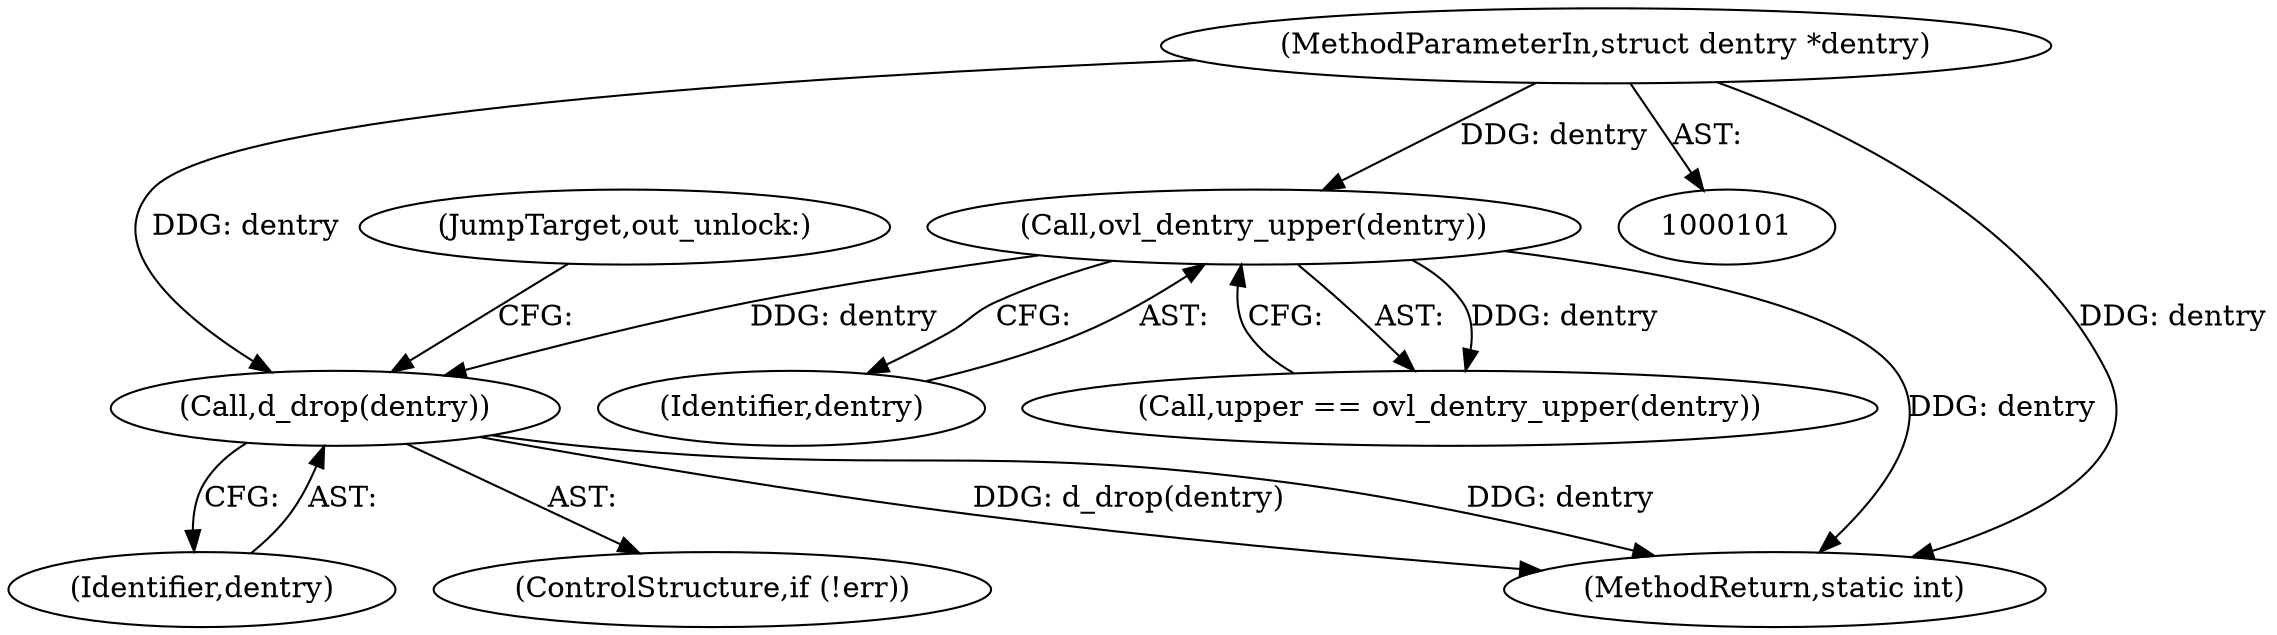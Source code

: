 digraph "0_linux_11f3710417d026ea2f4fcf362d866342c5274185@pointer" {
"1000178" [label="(Call,d_drop(dentry))"];
"1000152" [label="(Call,ovl_dentry_upper(dentry))"];
"1000102" [label="(MethodParameterIn,struct dentry *dentry)"];
"1000185" [label="(MethodReturn,static int)"];
"1000153" [label="(Identifier,dentry)"];
"1000180" [label="(JumpTarget,out_unlock:)"];
"1000179" [label="(Identifier,dentry)"];
"1000150" [label="(Call,upper == ovl_dentry_upper(dentry))"];
"1000152" [label="(Call,ovl_dentry_upper(dentry))"];
"1000102" [label="(MethodParameterIn,struct dentry *dentry)"];
"1000178" [label="(Call,d_drop(dentry))"];
"1000175" [label="(ControlStructure,if (!err))"];
"1000178" -> "1000175"  [label="AST: "];
"1000178" -> "1000179"  [label="CFG: "];
"1000179" -> "1000178"  [label="AST: "];
"1000180" -> "1000178"  [label="CFG: "];
"1000178" -> "1000185"  [label="DDG: dentry"];
"1000178" -> "1000185"  [label="DDG: d_drop(dentry)"];
"1000152" -> "1000178"  [label="DDG: dentry"];
"1000102" -> "1000178"  [label="DDG: dentry"];
"1000152" -> "1000150"  [label="AST: "];
"1000152" -> "1000153"  [label="CFG: "];
"1000153" -> "1000152"  [label="AST: "];
"1000150" -> "1000152"  [label="CFG: "];
"1000152" -> "1000185"  [label="DDG: dentry"];
"1000152" -> "1000150"  [label="DDG: dentry"];
"1000102" -> "1000152"  [label="DDG: dentry"];
"1000102" -> "1000101"  [label="AST: "];
"1000102" -> "1000185"  [label="DDG: dentry"];
}
